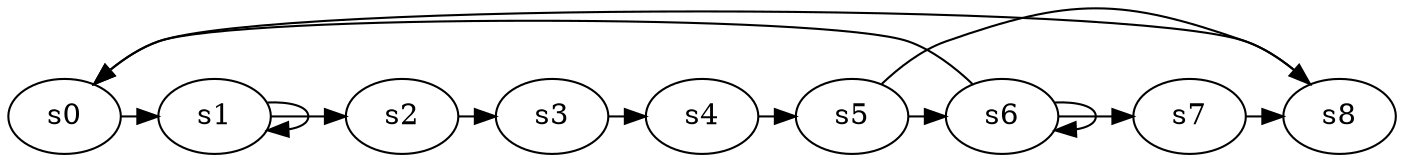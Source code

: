 digraph game_0505_cycle_9 {
    s0 [name="s0", player=1];
    s1 [name="s1", player=1];
    s2 [name="s2", player=0, target=1];
    s3 [name="s3", player=1];
    s4 [name="s4", player=0, target=1];
    s5 [name="s5", player=0];
    s6 [name="s6", player=0];
    s7 [name="s7", player=0, target=1];
    s8 [name="s8", player=1];

    s0 -> s1 [constraint="time == 14 || time == 18"];
    s1 -> s2 [constraint="time % 3 == 0 && !(time % 3 == 0)"];
    s2 -> s3 [constraint="time % 4 == 0"];
    s3 -> s4 [constraint="time % 2 == 0"];
    s4 -> s5 [constraint="time % 5 == 0"];
    s5 -> s6 [constraint="time == 3 || time == 15 || time == 20"];
    s6 -> s7 [constraint="time % 4 == 1 || time % 4 == 2"];
    s7 -> s8 [constraint="time == 3 || time == 10 || time == 14 || time == 15 || time == 16"];
    s8 -> s0 [constraint="time == 10 || time == 11 || time == 12 || time == 13 || time == 14 || time == 23"];
    s1 -> s1 [constraint="time % 3 == 0"];
    s5 -> s8 [constraint="time == 2"];
    s6 -> s6 [constraint="time % 3 == 0"];
    s6 -> s0 [constraint="time == 11 || time == 13"];
}
